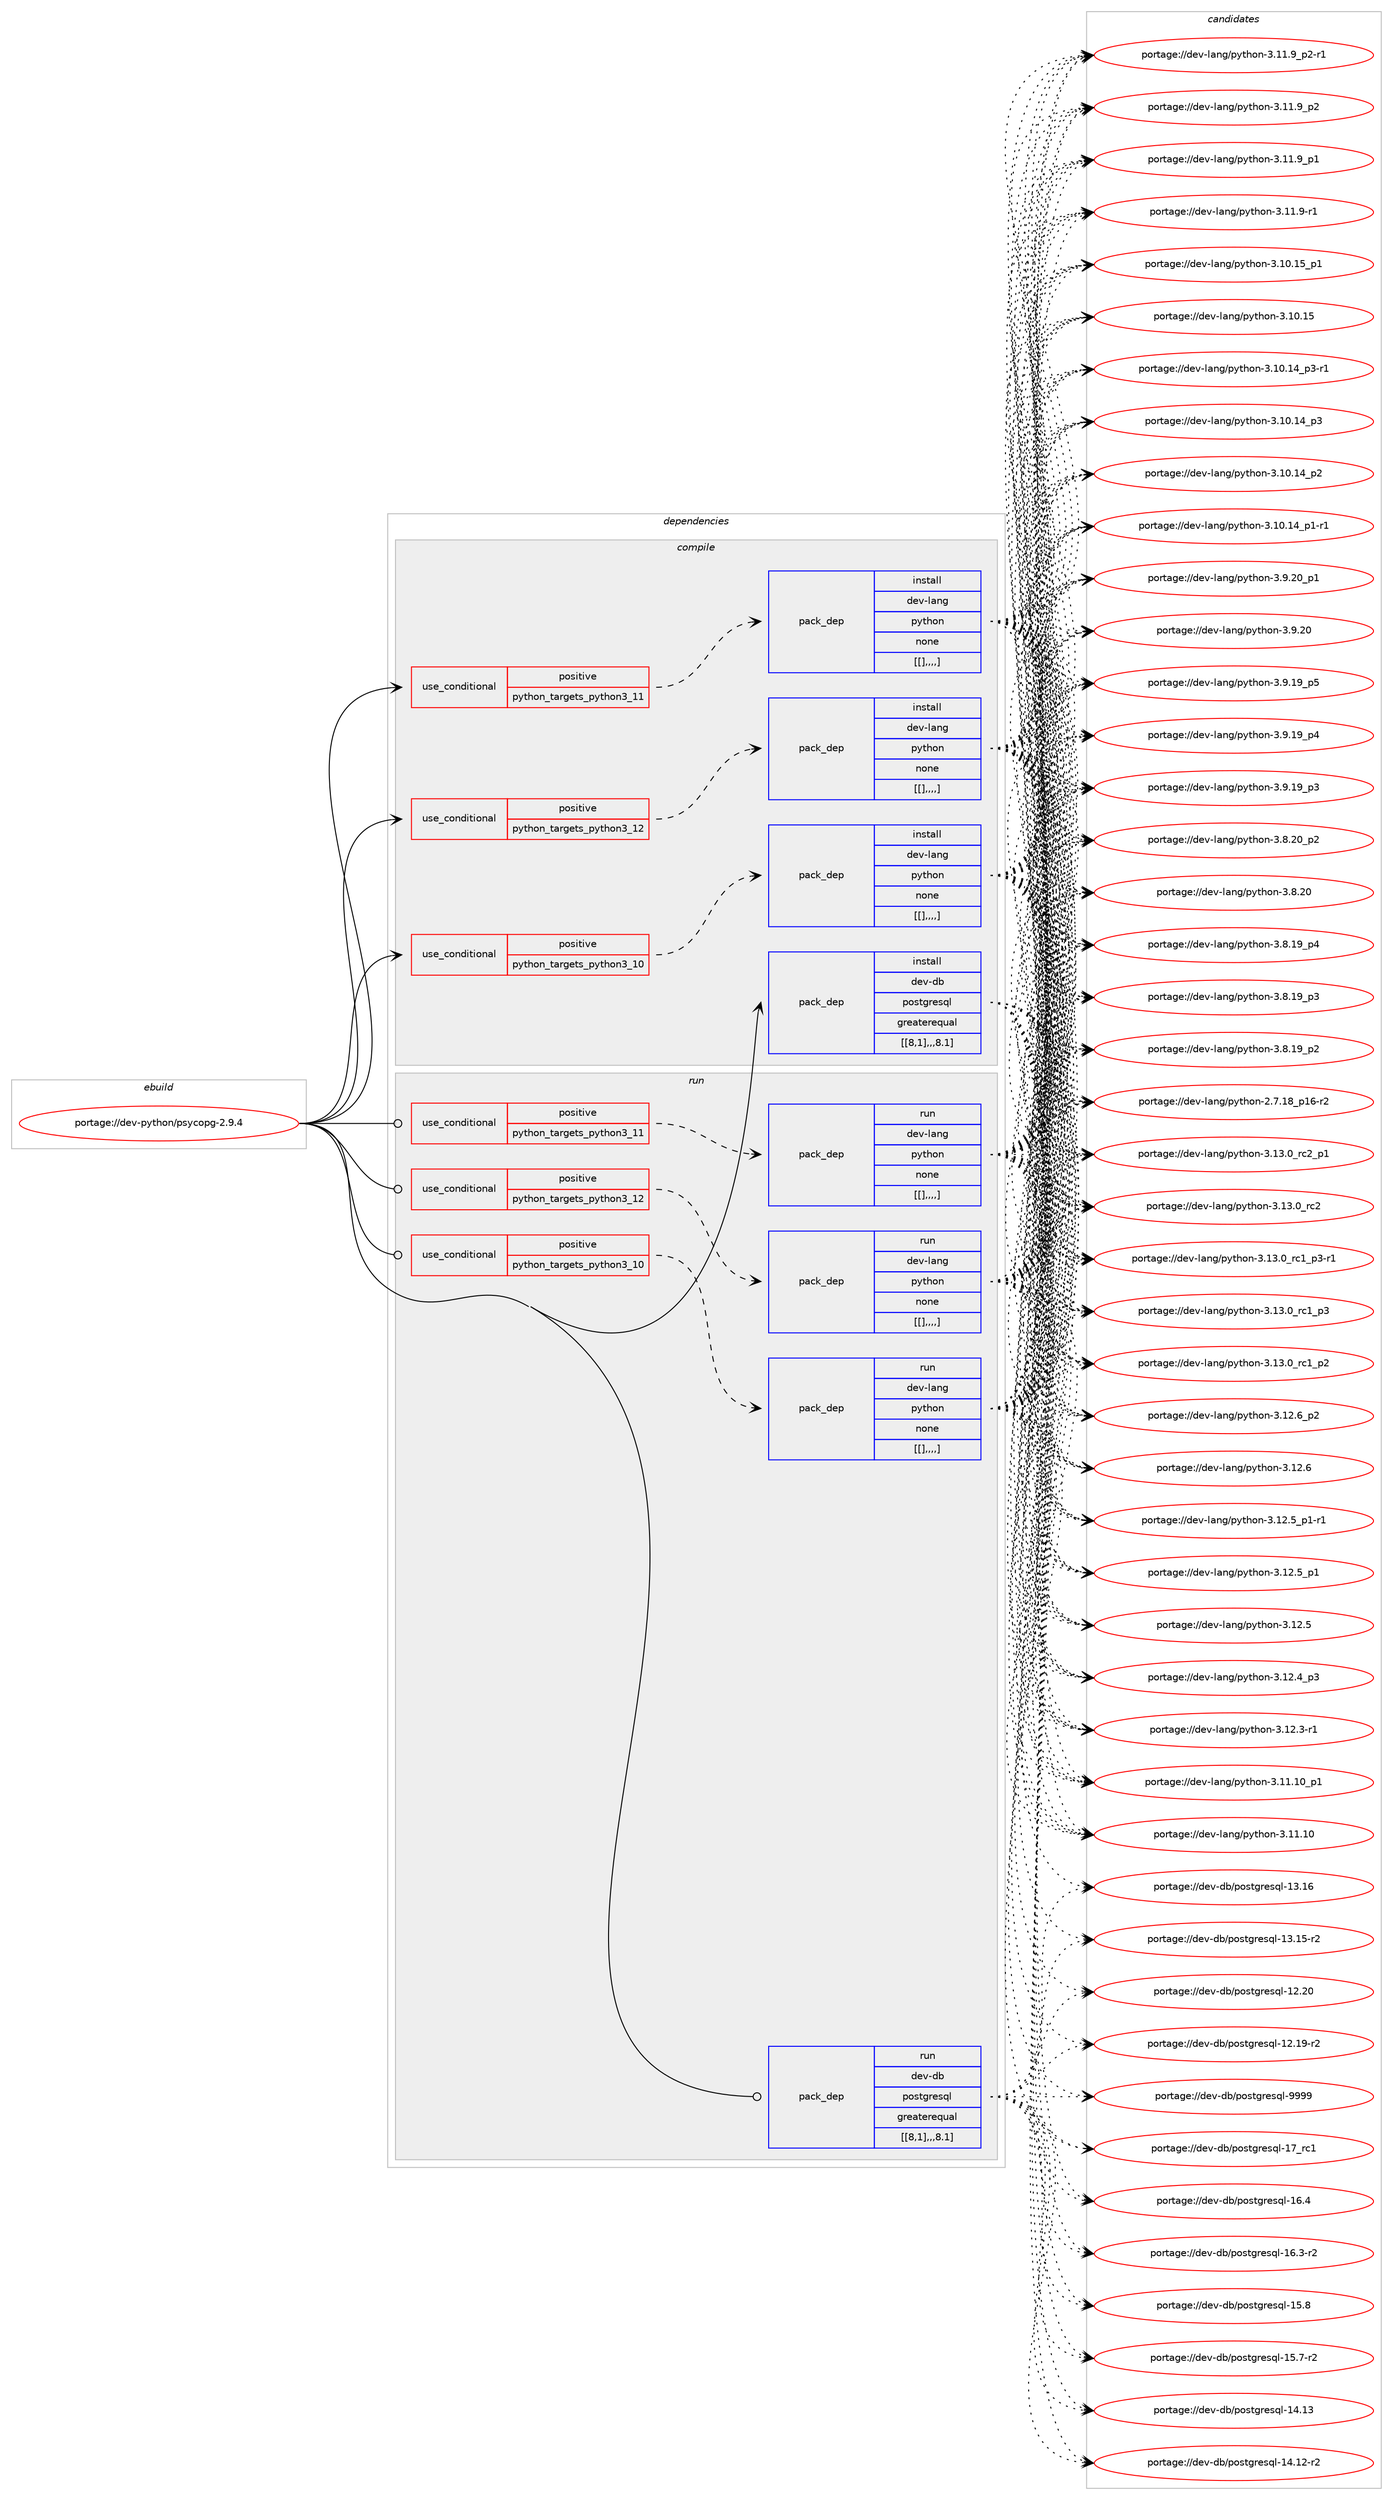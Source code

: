 digraph prolog {

# *************
# Graph options
# *************

newrank=true;
concentrate=true;
compound=true;
graph [rankdir=LR,fontname=Helvetica,fontsize=10,ranksep=1.5];#, ranksep=2.5, nodesep=0.2];
edge  [arrowhead=vee];
node  [fontname=Helvetica,fontsize=10];

# **********
# The ebuild
# **********

subgraph cluster_leftcol {
color=gray;
label=<<i>ebuild</i>>;
id [label="portage://dev-python/psycopg-2.9.4", color=red, width=4, href="../dev-python/psycopg-2.9.4.svg"];
}

# ****************
# The dependencies
# ****************

subgraph cluster_midcol {
color=gray;
label=<<i>dependencies</i>>;
subgraph cluster_compile {
fillcolor="#eeeeee";
style=filled;
label=<<i>compile</i>>;
subgraph cond37813 {
dependency157783 [label=<<TABLE BORDER="0" CELLBORDER="1" CELLSPACING="0" CELLPADDING="4"><TR><TD ROWSPAN="3" CELLPADDING="10">use_conditional</TD></TR><TR><TD>positive</TD></TR><TR><TD>python_targets_python3_10</TD></TR></TABLE>>, shape=none, color=red];
subgraph pack118753 {
dependency157784 [label=<<TABLE BORDER="0" CELLBORDER="1" CELLSPACING="0" CELLPADDING="4" WIDTH="220"><TR><TD ROWSPAN="6" CELLPADDING="30">pack_dep</TD></TR><TR><TD WIDTH="110">install</TD></TR><TR><TD>dev-lang</TD></TR><TR><TD>python</TD></TR><TR><TD>none</TD></TR><TR><TD>[[],,,,]</TD></TR></TABLE>>, shape=none, color=blue];
}
dependency157783:e -> dependency157784:w [weight=20,style="dashed",arrowhead="vee"];
}
id:e -> dependency157783:w [weight=20,style="solid",arrowhead="vee"];
subgraph cond37814 {
dependency157785 [label=<<TABLE BORDER="0" CELLBORDER="1" CELLSPACING="0" CELLPADDING="4"><TR><TD ROWSPAN="3" CELLPADDING="10">use_conditional</TD></TR><TR><TD>positive</TD></TR><TR><TD>python_targets_python3_11</TD></TR></TABLE>>, shape=none, color=red];
subgraph pack118754 {
dependency157786 [label=<<TABLE BORDER="0" CELLBORDER="1" CELLSPACING="0" CELLPADDING="4" WIDTH="220"><TR><TD ROWSPAN="6" CELLPADDING="30">pack_dep</TD></TR><TR><TD WIDTH="110">install</TD></TR><TR><TD>dev-lang</TD></TR><TR><TD>python</TD></TR><TR><TD>none</TD></TR><TR><TD>[[],,,,]</TD></TR></TABLE>>, shape=none, color=blue];
}
dependency157785:e -> dependency157786:w [weight=20,style="dashed",arrowhead="vee"];
}
id:e -> dependency157785:w [weight=20,style="solid",arrowhead="vee"];
subgraph cond37815 {
dependency157787 [label=<<TABLE BORDER="0" CELLBORDER="1" CELLSPACING="0" CELLPADDING="4"><TR><TD ROWSPAN="3" CELLPADDING="10">use_conditional</TD></TR><TR><TD>positive</TD></TR><TR><TD>python_targets_python3_12</TD></TR></TABLE>>, shape=none, color=red];
subgraph pack118755 {
dependency157788 [label=<<TABLE BORDER="0" CELLBORDER="1" CELLSPACING="0" CELLPADDING="4" WIDTH="220"><TR><TD ROWSPAN="6" CELLPADDING="30">pack_dep</TD></TR><TR><TD WIDTH="110">install</TD></TR><TR><TD>dev-lang</TD></TR><TR><TD>python</TD></TR><TR><TD>none</TD></TR><TR><TD>[[],,,,]</TD></TR></TABLE>>, shape=none, color=blue];
}
dependency157787:e -> dependency157788:w [weight=20,style="dashed",arrowhead="vee"];
}
id:e -> dependency157787:w [weight=20,style="solid",arrowhead="vee"];
subgraph pack118756 {
dependency157789 [label=<<TABLE BORDER="0" CELLBORDER="1" CELLSPACING="0" CELLPADDING="4" WIDTH="220"><TR><TD ROWSPAN="6" CELLPADDING="30">pack_dep</TD></TR><TR><TD WIDTH="110">install</TD></TR><TR><TD>dev-db</TD></TR><TR><TD>postgresql</TD></TR><TR><TD>greaterequal</TD></TR><TR><TD>[[8,1],,,8.1]</TD></TR></TABLE>>, shape=none, color=blue];
}
id:e -> dependency157789:w [weight=20,style="solid",arrowhead="vee"];
}
subgraph cluster_compileandrun {
fillcolor="#eeeeee";
style=filled;
label=<<i>compile and run</i>>;
}
subgraph cluster_run {
fillcolor="#eeeeee";
style=filled;
label=<<i>run</i>>;
subgraph cond37816 {
dependency157790 [label=<<TABLE BORDER="0" CELLBORDER="1" CELLSPACING="0" CELLPADDING="4"><TR><TD ROWSPAN="3" CELLPADDING="10">use_conditional</TD></TR><TR><TD>positive</TD></TR><TR><TD>python_targets_python3_10</TD></TR></TABLE>>, shape=none, color=red];
subgraph pack118757 {
dependency157791 [label=<<TABLE BORDER="0" CELLBORDER="1" CELLSPACING="0" CELLPADDING="4" WIDTH="220"><TR><TD ROWSPAN="6" CELLPADDING="30">pack_dep</TD></TR><TR><TD WIDTH="110">run</TD></TR><TR><TD>dev-lang</TD></TR><TR><TD>python</TD></TR><TR><TD>none</TD></TR><TR><TD>[[],,,,]</TD></TR></TABLE>>, shape=none, color=blue];
}
dependency157790:e -> dependency157791:w [weight=20,style="dashed",arrowhead="vee"];
}
id:e -> dependency157790:w [weight=20,style="solid",arrowhead="odot"];
subgraph cond37817 {
dependency157792 [label=<<TABLE BORDER="0" CELLBORDER="1" CELLSPACING="0" CELLPADDING="4"><TR><TD ROWSPAN="3" CELLPADDING="10">use_conditional</TD></TR><TR><TD>positive</TD></TR><TR><TD>python_targets_python3_11</TD></TR></TABLE>>, shape=none, color=red];
subgraph pack118758 {
dependency157793 [label=<<TABLE BORDER="0" CELLBORDER="1" CELLSPACING="0" CELLPADDING="4" WIDTH="220"><TR><TD ROWSPAN="6" CELLPADDING="30">pack_dep</TD></TR><TR><TD WIDTH="110">run</TD></TR><TR><TD>dev-lang</TD></TR><TR><TD>python</TD></TR><TR><TD>none</TD></TR><TR><TD>[[],,,,]</TD></TR></TABLE>>, shape=none, color=blue];
}
dependency157792:e -> dependency157793:w [weight=20,style="dashed",arrowhead="vee"];
}
id:e -> dependency157792:w [weight=20,style="solid",arrowhead="odot"];
subgraph cond37818 {
dependency157794 [label=<<TABLE BORDER="0" CELLBORDER="1" CELLSPACING="0" CELLPADDING="4"><TR><TD ROWSPAN="3" CELLPADDING="10">use_conditional</TD></TR><TR><TD>positive</TD></TR><TR><TD>python_targets_python3_12</TD></TR></TABLE>>, shape=none, color=red];
subgraph pack118759 {
dependency157795 [label=<<TABLE BORDER="0" CELLBORDER="1" CELLSPACING="0" CELLPADDING="4" WIDTH="220"><TR><TD ROWSPAN="6" CELLPADDING="30">pack_dep</TD></TR><TR><TD WIDTH="110">run</TD></TR><TR><TD>dev-lang</TD></TR><TR><TD>python</TD></TR><TR><TD>none</TD></TR><TR><TD>[[],,,,]</TD></TR></TABLE>>, shape=none, color=blue];
}
dependency157794:e -> dependency157795:w [weight=20,style="dashed",arrowhead="vee"];
}
id:e -> dependency157794:w [weight=20,style="solid",arrowhead="odot"];
subgraph pack118760 {
dependency157796 [label=<<TABLE BORDER="0" CELLBORDER="1" CELLSPACING="0" CELLPADDING="4" WIDTH="220"><TR><TD ROWSPAN="6" CELLPADDING="30">pack_dep</TD></TR><TR><TD WIDTH="110">run</TD></TR><TR><TD>dev-db</TD></TR><TR><TD>postgresql</TD></TR><TR><TD>greaterequal</TD></TR><TR><TD>[[8,1],,,8.1]</TD></TR></TABLE>>, shape=none, color=blue];
}
id:e -> dependency157796:w [weight=20,style="solid",arrowhead="odot"];
}
}

# **************
# The candidates
# **************

subgraph cluster_choices {
rank=same;
color=gray;
label=<<i>candidates</i>>;

subgraph choice118753 {
color=black;
nodesep=1;
choice100101118451089711010347112121116104111110455146495146489511499509511249 [label="portage://dev-lang/python-3.13.0_rc2_p1", color=red, width=4,href="../dev-lang/python-3.13.0_rc2_p1.svg"];
choice10010111845108971101034711212111610411111045514649514648951149950 [label="portage://dev-lang/python-3.13.0_rc2", color=red, width=4,href="../dev-lang/python-3.13.0_rc2.svg"];
choice1001011184510897110103471121211161041111104551464951464895114994995112514511449 [label="portage://dev-lang/python-3.13.0_rc1_p3-r1", color=red, width=4,href="../dev-lang/python-3.13.0_rc1_p3-r1.svg"];
choice100101118451089711010347112121116104111110455146495146489511499499511251 [label="portage://dev-lang/python-3.13.0_rc1_p3", color=red, width=4,href="../dev-lang/python-3.13.0_rc1_p3.svg"];
choice100101118451089711010347112121116104111110455146495146489511499499511250 [label="portage://dev-lang/python-3.13.0_rc1_p2", color=red, width=4,href="../dev-lang/python-3.13.0_rc1_p2.svg"];
choice100101118451089711010347112121116104111110455146495046549511250 [label="portage://dev-lang/python-3.12.6_p2", color=red, width=4,href="../dev-lang/python-3.12.6_p2.svg"];
choice10010111845108971101034711212111610411111045514649504654 [label="portage://dev-lang/python-3.12.6", color=red, width=4,href="../dev-lang/python-3.12.6.svg"];
choice1001011184510897110103471121211161041111104551464950465395112494511449 [label="portage://dev-lang/python-3.12.5_p1-r1", color=red, width=4,href="../dev-lang/python-3.12.5_p1-r1.svg"];
choice100101118451089711010347112121116104111110455146495046539511249 [label="portage://dev-lang/python-3.12.5_p1", color=red, width=4,href="../dev-lang/python-3.12.5_p1.svg"];
choice10010111845108971101034711212111610411111045514649504653 [label="portage://dev-lang/python-3.12.5", color=red, width=4,href="../dev-lang/python-3.12.5.svg"];
choice100101118451089711010347112121116104111110455146495046529511251 [label="portage://dev-lang/python-3.12.4_p3", color=red, width=4,href="../dev-lang/python-3.12.4_p3.svg"];
choice100101118451089711010347112121116104111110455146495046514511449 [label="portage://dev-lang/python-3.12.3-r1", color=red, width=4,href="../dev-lang/python-3.12.3-r1.svg"];
choice10010111845108971101034711212111610411111045514649494649489511249 [label="portage://dev-lang/python-3.11.10_p1", color=red, width=4,href="../dev-lang/python-3.11.10_p1.svg"];
choice1001011184510897110103471121211161041111104551464949464948 [label="portage://dev-lang/python-3.11.10", color=red, width=4,href="../dev-lang/python-3.11.10.svg"];
choice1001011184510897110103471121211161041111104551464949465795112504511449 [label="portage://dev-lang/python-3.11.9_p2-r1", color=red, width=4,href="../dev-lang/python-3.11.9_p2-r1.svg"];
choice100101118451089711010347112121116104111110455146494946579511250 [label="portage://dev-lang/python-3.11.9_p2", color=red, width=4,href="../dev-lang/python-3.11.9_p2.svg"];
choice100101118451089711010347112121116104111110455146494946579511249 [label="portage://dev-lang/python-3.11.9_p1", color=red, width=4,href="../dev-lang/python-3.11.9_p1.svg"];
choice100101118451089711010347112121116104111110455146494946574511449 [label="portage://dev-lang/python-3.11.9-r1", color=red, width=4,href="../dev-lang/python-3.11.9-r1.svg"];
choice10010111845108971101034711212111610411111045514649484649539511249 [label="portage://dev-lang/python-3.10.15_p1", color=red, width=4,href="../dev-lang/python-3.10.15_p1.svg"];
choice1001011184510897110103471121211161041111104551464948464953 [label="portage://dev-lang/python-3.10.15", color=red, width=4,href="../dev-lang/python-3.10.15.svg"];
choice100101118451089711010347112121116104111110455146494846495295112514511449 [label="portage://dev-lang/python-3.10.14_p3-r1", color=red, width=4,href="../dev-lang/python-3.10.14_p3-r1.svg"];
choice10010111845108971101034711212111610411111045514649484649529511251 [label="portage://dev-lang/python-3.10.14_p3", color=red, width=4,href="../dev-lang/python-3.10.14_p3.svg"];
choice10010111845108971101034711212111610411111045514649484649529511250 [label="portage://dev-lang/python-3.10.14_p2", color=red, width=4,href="../dev-lang/python-3.10.14_p2.svg"];
choice100101118451089711010347112121116104111110455146494846495295112494511449 [label="portage://dev-lang/python-3.10.14_p1-r1", color=red, width=4,href="../dev-lang/python-3.10.14_p1-r1.svg"];
choice100101118451089711010347112121116104111110455146574650489511249 [label="portage://dev-lang/python-3.9.20_p1", color=red, width=4,href="../dev-lang/python-3.9.20_p1.svg"];
choice10010111845108971101034711212111610411111045514657465048 [label="portage://dev-lang/python-3.9.20", color=red, width=4,href="../dev-lang/python-3.9.20.svg"];
choice100101118451089711010347112121116104111110455146574649579511253 [label="portage://dev-lang/python-3.9.19_p5", color=red, width=4,href="../dev-lang/python-3.9.19_p5.svg"];
choice100101118451089711010347112121116104111110455146574649579511252 [label="portage://dev-lang/python-3.9.19_p4", color=red, width=4,href="../dev-lang/python-3.9.19_p4.svg"];
choice100101118451089711010347112121116104111110455146574649579511251 [label="portage://dev-lang/python-3.9.19_p3", color=red, width=4,href="../dev-lang/python-3.9.19_p3.svg"];
choice100101118451089711010347112121116104111110455146564650489511250 [label="portage://dev-lang/python-3.8.20_p2", color=red, width=4,href="../dev-lang/python-3.8.20_p2.svg"];
choice10010111845108971101034711212111610411111045514656465048 [label="portage://dev-lang/python-3.8.20", color=red, width=4,href="../dev-lang/python-3.8.20.svg"];
choice100101118451089711010347112121116104111110455146564649579511252 [label="portage://dev-lang/python-3.8.19_p4", color=red, width=4,href="../dev-lang/python-3.8.19_p4.svg"];
choice100101118451089711010347112121116104111110455146564649579511251 [label="portage://dev-lang/python-3.8.19_p3", color=red, width=4,href="../dev-lang/python-3.8.19_p3.svg"];
choice100101118451089711010347112121116104111110455146564649579511250 [label="portage://dev-lang/python-3.8.19_p2", color=red, width=4,href="../dev-lang/python-3.8.19_p2.svg"];
choice100101118451089711010347112121116104111110455046554649569511249544511450 [label="portage://dev-lang/python-2.7.18_p16-r2", color=red, width=4,href="../dev-lang/python-2.7.18_p16-r2.svg"];
dependency157784:e -> choice100101118451089711010347112121116104111110455146495146489511499509511249:w [style=dotted,weight="100"];
dependency157784:e -> choice10010111845108971101034711212111610411111045514649514648951149950:w [style=dotted,weight="100"];
dependency157784:e -> choice1001011184510897110103471121211161041111104551464951464895114994995112514511449:w [style=dotted,weight="100"];
dependency157784:e -> choice100101118451089711010347112121116104111110455146495146489511499499511251:w [style=dotted,weight="100"];
dependency157784:e -> choice100101118451089711010347112121116104111110455146495146489511499499511250:w [style=dotted,weight="100"];
dependency157784:e -> choice100101118451089711010347112121116104111110455146495046549511250:w [style=dotted,weight="100"];
dependency157784:e -> choice10010111845108971101034711212111610411111045514649504654:w [style=dotted,weight="100"];
dependency157784:e -> choice1001011184510897110103471121211161041111104551464950465395112494511449:w [style=dotted,weight="100"];
dependency157784:e -> choice100101118451089711010347112121116104111110455146495046539511249:w [style=dotted,weight="100"];
dependency157784:e -> choice10010111845108971101034711212111610411111045514649504653:w [style=dotted,weight="100"];
dependency157784:e -> choice100101118451089711010347112121116104111110455146495046529511251:w [style=dotted,weight="100"];
dependency157784:e -> choice100101118451089711010347112121116104111110455146495046514511449:w [style=dotted,weight="100"];
dependency157784:e -> choice10010111845108971101034711212111610411111045514649494649489511249:w [style=dotted,weight="100"];
dependency157784:e -> choice1001011184510897110103471121211161041111104551464949464948:w [style=dotted,weight="100"];
dependency157784:e -> choice1001011184510897110103471121211161041111104551464949465795112504511449:w [style=dotted,weight="100"];
dependency157784:e -> choice100101118451089711010347112121116104111110455146494946579511250:w [style=dotted,weight="100"];
dependency157784:e -> choice100101118451089711010347112121116104111110455146494946579511249:w [style=dotted,weight="100"];
dependency157784:e -> choice100101118451089711010347112121116104111110455146494946574511449:w [style=dotted,weight="100"];
dependency157784:e -> choice10010111845108971101034711212111610411111045514649484649539511249:w [style=dotted,weight="100"];
dependency157784:e -> choice1001011184510897110103471121211161041111104551464948464953:w [style=dotted,weight="100"];
dependency157784:e -> choice100101118451089711010347112121116104111110455146494846495295112514511449:w [style=dotted,weight="100"];
dependency157784:e -> choice10010111845108971101034711212111610411111045514649484649529511251:w [style=dotted,weight="100"];
dependency157784:e -> choice10010111845108971101034711212111610411111045514649484649529511250:w [style=dotted,weight="100"];
dependency157784:e -> choice100101118451089711010347112121116104111110455146494846495295112494511449:w [style=dotted,weight="100"];
dependency157784:e -> choice100101118451089711010347112121116104111110455146574650489511249:w [style=dotted,weight="100"];
dependency157784:e -> choice10010111845108971101034711212111610411111045514657465048:w [style=dotted,weight="100"];
dependency157784:e -> choice100101118451089711010347112121116104111110455146574649579511253:w [style=dotted,weight="100"];
dependency157784:e -> choice100101118451089711010347112121116104111110455146574649579511252:w [style=dotted,weight="100"];
dependency157784:e -> choice100101118451089711010347112121116104111110455146574649579511251:w [style=dotted,weight="100"];
dependency157784:e -> choice100101118451089711010347112121116104111110455146564650489511250:w [style=dotted,weight="100"];
dependency157784:e -> choice10010111845108971101034711212111610411111045514656465048:w [style=dotted,weight="100"];
dependency157784:e -> choice100101118451089711010347112121116104111110455146564649579511252:w [style=dotted,weight="100"];
dependency157784:e -> choice100101118451089711010347112121116104111110455146564649579511251:w [style=dotted,weight="100"];
dependency157784:e -> choice100101118451089711010347112121116104111110455146564649579511250:w [style=dotted,weight="100"];
dependency157784:e -> choice100101118451089711010347112121116104111110455046554649569511249544511450:w [style=dotted,weight="100"];
}
subgraph choice118754 {
color=black;
nodesep=1;
choice100101118451089711010347112121116104111110455146495146489511499509511249 [label="portage://dev-lang/python-3.13.0_rc2_p1", color=red, width=4,href="../dev-lang/python-3.13.0_rc2_p1.svg"];
choice10010111845108971101034711212111610411111045514649514648951149950 [label="portage://dev-lang/python-3.13.0_rc2", color=red, width=4,href="../dev-lang/python-3.13.0_rc2.svg"];
choice1001011184510897110103471121211161041111104551464951464895114994995112514511449 [label="portage://dev-lang/python-3.13.0_rc1_p3-r1", color=red, width=4,href="../dev-lang/python-3.13.0_rc1_p3-r1.svg"];
choice100101118451089711010347112121116104111110455146495146489511499499511251 [label="portage://dev-lang/python-3.13.0_rc1_p3", color=red, width=4,href="../dev-lang/python-3.13.0_rc1_p3.svg"];
choice100101118451089711010347112121116104111110455146495146489511499499511250 [label="portage://dev-lang/python-3.13.0_rc1_p2", color=red, width=4,href="../dev-lang/python-3.13.0_rc1_p2.svg"];
choice100101118451089711010347112121116104111110455146495046549511250 [label="portage://dev-lang/python-3.12.6_p2", color=red, width=4,href="../dev-lang/python-3.12.6_p2.svg"];
choice10010111845108971101034711212111610411111045514649504654 [label="portage://dev-lang/python-3.12.6", color=red, width=4,href="../dev-lang/python-3.12.6.svg"];
choice1001011184510897110103471121211161041111104551464950465395112494511449 [label="portage://dev-lang/python-3.12.5_p1-r1", color=red, width=4,href="../dev-lang/python-3.12.5_p1-r1.svg"];
choice100101118451089711010347112121116104111110455146495046539511249 [label="portage://dev-lang/python-3.12.5_p1", color=red, width=4,href="../dev-lang/python-3.12.5_p1.svg"];
choice10010111845108971101034711212111610411111045514649504653 [label="portage://dev-lang/python-3.12.5", color=red, width=4,href="../dev-lang/python-3.12.5.svg"];
choice100101118451089711010347112121116104111110455146495046529511251 [label="portage://dev-lang/python-3.12.4_p3", color=red, width=4,href="../dev-lang/python-3.12.4_p3.svg"];
choice100101118451089711010347112121116104111110455146495046514511449 [label="portage://dev-lang/python-3.12.3-r1", color=red, width=4,href="../dev-lang/python-3.12.3-r1.svg"];
choice10010111845108971101034711212111610411111045514649494649489511249 [label="portage://dev-lang/python-3.11.10_p1", color=red, width=4,href="../dev-lang/python-3.11.10_p1.svg"];
choice1001011184510897110103471121211161041111104551464949464948 [label="portage://dev-lang/python-3.11.10", color=red, width=4,href="../dev-lang/python-3.11.10.svg"];
choice1001011184510897110103471121211161041111104551464949465795112504511449 [label="portage://dev-lang/python-3.11.9_p2-r1", color=red, width=4,href="../dev-lang/python-3.11.9_p2-r1.svg"];
choice100101118451089711010347112121116104111110455146494946579511250 [label="portage://dev-lang/python-3.11.9_p2", color=red, width=4,href="../dev-lang/python-3.11.9_p2.svg"];
choice100101118451089711010347112121116104111110455146494946579511249 [label="portage://dev-lang/python-3.11.9_p1", color=red, width=4,href="../dev-lang/python-3.11.9_p1.svg"];
choice100101118451089711010347112121116104111110455146494946574511449 [label="portage://dev-lang/python-3.11.9-r1", color=red, width=4,href="../dev-lang/python-3.11.9-r1.svg"];
choice10010111845108971101034711212111610411111045514649484649539511249 [label="portage://dev-lang/python-3.10.15_p1", color=red, width=4,href="../dev-lang/python-3.10.15_p1.svg"];
choice1001011184510897110103471121211161041111104551464948464953 [label="portage://dev-lang/python-3.10.15", color=red, width=4,href="../dev-lang/python-3.10.15.svg"];
choice100101118451089711010347112121116104111110455146494846495295112514511449 [label="portage://dev-lang/python-3.10.14_p3-r1", color=red, width=4,href="../dev-lang/python-3.10.14_p3-r1.svg"];
choice10010111845108971101034711212111610411111045514649484649529511251 [label="portage://dev-lang/python-3.10.14_p3", color=red, width=4,href="../dev-lang/python-3.10.14_p3.svg"];
choice10010111845108971101034711212111610411111045514649484649529511250 [label="portage://dev-lang/python-3.10.14_p2", color=red, width=4,href="../dev-lang/python-3.10.14_p2.svg"];
choice100101118451089711010347112121116104111110455146494846495295112494511449 [label="portage://dev-lang/python-3.10.14_p1-r1", color=red, width=4,href="../dev-lang/python-3.10.14_p1-r1.svg"];
choice100101118451089711010347112121116104111110455146574650489511249 [label="portage://dev-lang/python-3.9.20_p1", color=red, width=4,href="../dev-lang/python-3.9.20_p1.svg"];
choice10010111845108971101034711212111610411111045514657465048 [label="portage://dev-lang/python-3.9.20", color=red, width=4,href="../dev-lang/python-3.9.20.svg"];
choice100101118451089711010347112121116104111110455146574649579511253 [label="portage://dev-lang/python-3.9.19_p5", color=red, width=4,href="../dev-lang/python-3.9.19_p5.svg"];
choice100101118451089711010347112121116104111110455146574649579511252 [label="portage://dev-lang/python-3.9.19_p4", color=red, width=4,href="../dev-lang/python-3.9.19_p4.svg"];
choice100101118451089711010347112121116104111110455146574649579511251 [label="portage://dev-lang/python-3.9.19_p3", color=red, width=4,href="../dev-lang/python-3.9.19_p3.svg"];
choice100101118451089711010347112121116104111110455146564650489511250 [label="portage://dev-lang/python-3.8.20_p2", color=red, width=4,href="../dev-lang/python-3.8.20_p2.svg"];
choice10010111845108971101034711212111610411111045514656465048 [label="portage://dev-lang/python-3.8.20", color=red, width=4,href="../dev-lang/python-3.8.20.svg"];
choice100101118451089711010347112121116104111110455146564649579511252 [label="portage://dev-lang/python-3.8.19_p4", color=red, width=4,href="../dev-lang/python-3.8.19_p4.svg"];
choice100101118451089711010347112121116104111110455146564649579511251 [label="portage://dev-lang/python-3.8.19_p3", color=red, width=4,href="../dev-lang/python-3.8.19_p3.svg"];
choice100101118451089711010347112121116104111110455146564649579511250 [label="portage://dev-lang/python-3.8.19_p2", color=red, width=4,href="../dev-lang/python-3.8.19_p2.svg"];
choice100101118451089711010347112121116104111110455046554649569511249544511450 [label="portage://dev-lang/python-2.7.18_p16-r2", color=red, width=4,href="../dev-lang/python-2.7.18_p16-r2.svg"];
dependency157786:e -> choice100101118451089711010347112121116104111110455146495146489511499509511249:w [style=dotted,weight="100"];
dependency157786:e -> choice10010111845108971101034711212111610411111045514649514648951149950:w [style=dotted,weight="100"];
dependency157786:e -> choice1001011184510897110103471121211161041111104551464951464895114994995112514511449:w [style=dotted,weight="100"];
dependency157786:e -> choice100101118451089711010347112121116104111110455146495146489511499499511251:w [style=dotted,weight="100"];
dependency157786:e -> choice100101118451089711010347112121116104111110455146495146489511499499511250:w [style=dotted,weight="100"];
dependency157786:e -> choice100101118451089711010347112121116104111110455146495046549511250:w [style=dotted,weight="100"];
dependency157786:e -> choice10010111845108971101034711212111610411111045514649504654:w [style=dotted,weight="100"];
dependency157786:e -> choice1001011184510897110103471121211161041111104551464950465395112494511449:w [style=dotted,weight="100"];
dependency157786:e -> choice100101118451089711010347112121116104111110455146495046539511249:w [style=dotted,weight="100"];
dependency157786:e -> choice10010111845108971101034711212111610411111045514649504653:w [style=dotted,weight="100"];
dependency157786:e -> choice100101118451089711010347112121116104111110455146495046529511251:w [style=dotted,weight="100"];
dependency157786:e -> choice100101118451089711010347112121116104111110455146495046514511449:w [style=dotted,weight="100"];
dependency157786:e -> choice10010111845108971101034711212111610411111045514649494649489511249:w [style=dotted,weight="100"];
dependency157786:e -> choice1001011184510897110103471121211161041111104551464949464948:w [style=dotted,weight="100"];
dependency157786:e -> choice1001011184510897110103471121211161041111104551464949465795112504511449:w [style=dotted,weight="100"];
dependency157786:e -> choice100101118451089711010347112121116104111110455146494946579511250:w [style=dotted,weight="100"];
dependency157786:e -> choice100101118451089711010347112121116104111110455146494946579511249:w [style=dotted,weight="100"];
dependency157786:e -> choice100101118451089711010347112121116104111110455146494946574511449:w [style=dotted,weight="100"];
dependency157786:e -> choice10010111845108971101034711212111610411111045514649484649539511249:w [style=dotted,weight="100"];
dependency157786:e -> choice1001011184510897110103471121211161041111104551464948464953:w [style=dotted,weight="100"];
dependency157786:e -> choice100101118451089711010347112121116104111110455146494846495295112514511449:w [style=dotted,weight="100"];
dependency157786:e -> choice10010111845108971101034711212111610411111045514649484649529511251:w [style=dotted,weight="100"];
dependency157786:e -> choice10010111845108971101034711212111610411111045514649484649529511250:w [style=dotted,weight="100"];
dependency157786:e -> choice100101118451089711010347112121116104111110455146494846495295112494511449:w [style=dotted,weight="100"];
dependency157786:e -> choice100101118451089711010347112121116104111110455146574650489511249:w [style=dotted,weight="100"];
dependency157786:e -> choice10010111845108971101034711212111610411111045514657465048:w [style=dotted,weight="100"];
dependency157786:e -> choice100101118451089711010347112121116104111110455146574649579511253:w [style=dotted,weight="100"];
dependency157786:e -> choice100101118451089711010347112121116104111110455146574649579511252:w [style=dotted,weight="100"];
dependency157786:e -> choice100101118451089711010347112121116104111110455146574649579511251:w [style=dotted,weight="100"];
dependency157786:e -> choice100101118451089711010347112121116104111110455146564650489511250:w [style=dotted,weight="100"];
dependency157786:e -> choice10010111845108971101034711212111610411111045514656465048:w [style=dotted,weight="100"];
dependency157786:e -> choice100101118451089711010347112121116104111110455146564649579511252:w [style=dotted,weight="100"];
dependency157786:e -> choice100101118451089711010347112121116104111110455146564649579511251:w [style=dotted,weight="100"];
dependency157786:e -> choice100101118451089711010347112121116104111110455146564649579511250:w [style=dotted,weight="100"];
dependency157786:e -> choice100101118451089711010347112121116104111110455046554649569511249544511450:w [style=dotted,weight="100"];
}
subgraph choice118755 {
color=black;
nodesep=1;
choice100101118451089711010347112121116104111110455146495146489511499509511249 [label="portage://dev-lang/python-3.13.0_rc2_p1", color=red, width=4,href="../dev-lang/python-3.13.0_rc2_p1.svg"];
choice10010111845108971101034711212111610411111045514649514648951149950 [label="portage://dev-lang/python-3.13.0_rc2", color=red, width=4,href="../dev-lang/python-3.13.0_rc2.svg"];
choice1001011184510897110103471121211161041111104551464951464895114994995112514511449 [label="portage://dev-lang/python-3.13.0_rc1_p3-r1", color=red, width=4,href="../dev-lang/python-3.13.0_rc1_p3-r1.svg"];
choice100101118451089711010347112121116104111110455146495146489511499499511251 [label="portage://dev-lang/python-3.13.0_rc1_p3", color=red, width=4,href="../dev-lang/python-3.13.0_rc1_p3.svg"];
choice100101118451089711010347112121116104111110455146495146489511499499511250 [label="portage://dev-lang/python-3.13.0_rc1_p2", color=red, width=4,href="../dev-lang/python-3.13.0_rc1_p2.svg"];
choice100101118451089711010347112121116104111110455146495046549511250 [label="portage://dev-lang/python-3.12.6_p2", color=red, width=4,href="../dev-lang/python-3.12.6_p2.svg"];
choice10010111845108971101034711212111610411111045514649504654 [label="portage://dev-lang/python-3.12.6", color=red, width=4,href="../dev-lang/python-3.12.6.svg"];
choice1001011184510897110103471121211161041111104551464950465395112494511449 [label="portage://dev-lang/python-3.12.5_p1-r1", color=red, width=4,href="../dev-lang/python-3.12.5_p1-r1.svg"];
choice100101118451089711010347112121116104111110455146495046539511249 [label="portage://dev-lang/python-3.12.5_p1", color=red, width=4,href="../dev-lang/python-3.12.5_p1.svg"];
choice10010111845108971101034711212111610411111045514649504653 [label="portage://dev-lang/python-3.12.5", color=red, width=4,href="../dev-lang/python-3.12.5.svg"];
choice100101118451089711010347112121116104111110455146495046529511251 [label="portage://dev-lang/python-3.12.4_p3", color=red, width=4,href="../dev-lang/python-3.12.4_p3.svg"];
choice100101118451089711010347112121116104111110455146495046514511449 [label="portage://dev-lang/python-3.12.3-r1", color=red, width=4,href="../dev-lang/python-3.12.3-r1.svg"];
choice10010111845108971101034711212111610411111045514649494649489511249 [label="portage://dev-lang/python-3.11.10_p1", color=red, width=4,href="../dev-lang/python-3.11.10_p1.svg"];
choice1001011184510897110103471121211161041111104551464949464948 [label="portage://dev-lang/python-3.11.10", color=red, width=4,href="../dev-lang/python-3.11.10.svg"];
choice1001011184510897110103471121211161041111104551464949465795112504511449 [label="portage://dev-lang/python-3.11.9_p2-r1", color=red, width=4,href="../dev-lang/python-3.11.9_p2-r1.svg"];
choice100101118451089711010347112121116104111110455146494946579511250 [label="portage://dev-lang/python-3.11.9_p2", color=red, width=4,href="../dev-lang/python-3.11.9_p2.svg"];
choice100101118451089711010347112121116104111110455146494946579511249 [label="portage://dev-lang/python-3.11.9_p1", color=red, width=4,href="../dev-lang/python-3.11.9_p1.svg"];
choice100101118451089711010347112121116104111110455146494946574511449 [label="portage://dev-lang/python-3.11.9-r1", color=red, width=4,href="../dev-lang/python-3.11.9-r1.svg"];
choice10010111845108971101034711212111610411111045514649484649539511249 [label="portage://dev-lang/python-3.10.15_p1", color=red, width=4,href="../dev-lang/python-3.10.15_p1.svg"];
choice1001011184510897110103471121211161041111104551464948464953 [label="portage://dev-lang/python-3.10.15", color=red, width=4,href="../dev-lang/python-3.10.15.svg"];
choice100101118451089711010347112121116104111110455146494846495295112514511449 [label="portage://dev-lang/python-3.10.14_p3-r1", color=red, width=4,href="../dev-lang/python-3.10.14_p3-r1.svg"];
choice10010111845108971101034711212111610411111045514649484649529511251 [label="portage://dev-lang/python-3.10.14_p3", color=red, width=4,href="../dev-lang/python-3.10.14_p3.svg"];
choice10010111845108971101034711212111610411111045514649484649529511250 [label="portage://dev-lang/python-3.10.14_p2", color=red, width=4,href="../dev-lang/python-3.10.14_p2.svg"];
choice100101118451089711010347112121116104111110455146494846495295112494511449 [label="portage://dev-lang/python-3.10.14_p1-r1", color=red, width=4,href="../dev-lang/python-3.10.14_p1-r1.svg"];
choice100101118451089711010347112121116104111110455146574650489511249 [label="portage://dev-lang/python-3.9.20_p1", color=red, width=4,href="../dev-lang/python-3.9.20_p1.svg"];
choice10010111845108971101034711212111610411111045514657465048 [label="portage://dev-lang/python-3.9.20", color=red, width=4,href="../dev-lang/python-3.9.20.svg"];
choice100101118451089711010347112121116104111110455146574649579511253 [label="portage://dev-lang/python-3.9.19_p5", color=red, width=4,href="../dev-lang/python-3.9.19_p5.svg"];
choice100101118451089711010347112121116104111110455146574649579511252 [label="portage://dev-lang/python-3.9.19_p4", color=red, width=4,href="../dev-lang/python-3.9.19_p4.svg"];
choice100101118451089711010347112121116104111110455146574649579511251 [label="portage://dev-lang/python-3.9.19_p3", color=red, width=4,href="../dev-lang/python-3.9.19_p3.svg"];
choice100101118451089711010347112121116104111110455146564650489511250 [label="portage://dev-lang/python-3.8.20_p2", color=red, width=4,href="../dev-lang/python-3.8.20_p2.svg"];
choice10010111845108971101034711212111610411111045514656465048 [label="portage://dev-lang/python-3.8.20", color=red, width=4,href="../dev-lang/python-3.8.20.svg"];
choice100101118451089711010347112121116104111110455146564649579511252 [label="portage://dev-lang/python-3.8.19_p4", color=red, width=4,href="../dev-lang/python-3.8.19_p4.svg"];
choice100101118451089711010347112121116104111110455146564649579511251 [label="portage://dev-lang/python-3.8.19_p3", color=red, width=4,href="../dev-lang/python-3.8.19_p3.svg"];
choice100101118451089711010347112121116104111110455146564649579511250 [label="portage://dev-lang/python-3.8.19_p2", color=red, width=4,href="../dev-lang/python-3.8.19_p2.svg"];
choice100101118451089711010347112121116104111110455046554649569511249544511450 [label="portage://dev-lang/python-2.7.18_p16-r2", color=red, width=4,href="../dev-lang/python-2.7.18_p16-r2.svg"];
dependency157788:e -> choice100101118451089711010347112121116104111110455146495146489511499509511249:w [style=dotted,weight="100"];
dependency157788:e -> choice10010111845108971101034711212111610411111045514649514648951149950:w [style=dotted,weight="100"];
dependency157788:e -> choice1001011184510897110103471121211161041111104551464951464895114994995112514511449:w [style=dotted,weight="100"];
dependency157788:e -> choice100101118451089711010347112121116104111110455146495146489511499499511251:w [style=dotted,weight="100"];
dependency157788:e -> choice100101118451089711010347112121116104111110455146495146489511499499511250:w [style=dotted,weight="100"];
dependency157788:e -> choice100101118451089711010347112121116104111110455146495046549511250:w [style=dotted,weight="100"];
dependency157788:e -> choice10010111845108971101034711212111610411111045514649504654:w [style=dotted,weight="100"];
dependency157788:e -> choice1001011184510897110103471121211161041111104551464950465395112494511449:w [style=dotted,weight="100"];
dependency157788:e -> choice100101118451089711010347112121116104111110455146495046539511249:w [style=dotted,weight="100"];
dependency157788:e -> choice10010111845108971101034711212111610411111045514649504653:w [style=dotted,weight="100"];
dependency157788:e -> choice100101118451089711010347112121116104111110455146495046529511251:w [style=dotted,weight="100"];
dependency157788:e -> choice100101118451089711010347112121116104111110455146495046514511449:w [style=dotted,weight="100"];
dependency157788:e -> choice10010111845108971101034711212111610411111045514649494649489511249:w [style=dotted,weight="100"];
dependency157788:e -> choice1001011184510897110103471121211161041111104551464949464948:w [style=dotted,weight="100"];
dependency157788:e -> choice1001011184510897110103471121211161041111104551464949465795112504511449:w [style=dotted,weight="100"];
dependency157788:e -> choice100101118451089711010347112121116104111110455146494946579511250:w [style=dotted,weight="100"];
dependency157788:e -> choice100101118451089711010347112121116104111110455146494946579511249:w [style=dotted,weight="100"];
dependency157788:e -> choice100101118451089711010347112121116104111110455146494946574511449:w [style=dotted,weight="100"];
dependency157788:e -> choice10010111845108971101034711212111610411111045514649484649539511249:w [style=dotted,weight="100"];
dependency157788:e -> choice1001011184510897110103471121211161041111104551464948464953:w [style=dotted,weight="100"];
dependency157788:e -> choice100101118451089711010347112121116104111110455146494846495295112514511449:w [style=dotted,weight="100"];
dependency157788:e -> choice10010111845108971101034711212111610411111045514649484649529511251:w [style=dotted,weight="100"];
dependency157788:e -> choice10010111845108971101034711212111610411111045514649484649529511250:w [style=dotted,weight="100"];
dependency157788:e -> choice100101118451089711010347112121116104111110455146494846495295112494511449:w [style=dotted,weight="100"];
dependency157788:e -> choice100101118451089711010347112121116104111110455146574650489511249:w [style=dotted,weight="100"];
dependency157788:e -> choice10010111845108971101034711212111610411111045514657465048:w [style=dotted,weight="100"];
dependency157788:e -> choice100101118451089711010347112121116104111110455146574649579511253:w [style=dotted,weight="100"];
dependency157788:e -> choice100101118451089711010347112121116104111110455146574649579511252:w [style=dotted,weight="100"];
dependency157788:e -> choice100101118451089711010347112121116104111110455146574649579511251:w [style=dotted,weight="100"];
dependency157788:e -> choice100101118451089711010347112121116104111110455146564650489511250:w [style=dotted,weight="100"];
dependency157788:e -> choice10010111845108971101034711212111610411111045514656465048:w [style=dotted,weight="100"];
dependency157788:e -> choice100101118451089711010347112121116104111110455146564649579511252:w [style=dotted,weight="100"];
dependency157788:e -> choice100101118451089711010347112121116104111110455146564649579511251:w [style=dotted,weight="100"];
dependency157788:e -> choice100101118451089711010347112121116104111110455146564649579511250:w [style=dotted,weight="100"];
dependency157788:e -> choice100101118451089711010347112121116104111110455046554649569511249544511450:w [style=dotted,weight="100"];
}
subgraph choice118756 {
color=black;
nodesep=1;
choice1001011184510098471121111151161031141011151131084557575757 [label="portage://dev-db/postgresql-9999", color=red, width=4,href="../dev-db/postgresql-9999.svg"];
choice100101118451009847112111115116103114101115113108454955951149949 [label="portage://dev-db/postgresql-17_rc1", color=red, width=4,href="../dev-db/postgresql-17_rc1.svg"];
choice1001011184510098471121111151161031141011151131084549544652 [label="portage://dev-db/postgresql-16.4", color=red, width=4,href="../dev-db/postgresql-16.4.svg"];
choice10010111845100984711211111511610311410111511310845495446514511450 [label="portage://dev-db/postgresql-16.3-r2", color=red, width=4,href="../dev-db/postgresql-16.3-r2.svg"];
choice1001011184510098471121111151161031141011151131084549534656 [label="portage://dev-db/postgresql-15.8", color=red, width=4,href="../dev-db/postgresql-15.8.svg"];
choice10010111845100984711211111511610311410111511310845495346554511450 [label="portage://dev-db/postgresql-15.7-r2", color=red, width=4,href="../dev-db/postgresql-15.7-r2.svg"];
choice100101118451009847112111115116103114101115113108454952464951 [label="portage://dev-db/postgresql-14.13", color=red, width=4,href="../dev-db/postgresql-14.13.svg"];
choice1001011184510098471121111151161031141011151131084549524649504511450 [label="portage://dev-db/postgresql-14.12-r2", color=red, width=4,href="../dev-db/postgresql-14.12-r2.svg"];
choice100101118451009847112111115116103114101115113108454951464954 [label="portage://dev-db/postgresql-13.16", color=red, width=4,href="../dev-db/postgresql-13.16.svg"];
choice1001011184510098471121111151161031141011151131084549514649534511450 [label="portage://dev-db/postgresql-13.15-r2", color=red, width=4,href="../dev-db/postgresql-13.15-r2.svg"];
choice100101118451009847112111115116103114101115113108454950465048 [label="portage://dev-db/postgresql-12.20", color=red, width=4,href="../dev-db/postgresql-12.20.svg"];
choice1001011184510098471121111151161031141011151131084549504649574511450 [label="portage://dev-db/postgresql-12.19-r2", color=red, width=4,href="../dev-db/postgresql-12.19-r2.svg"];
dependency157789:e -> choice1001011184510098471121111151161031141011151131084557575757:w [style=dotted,weight="100"];
dependency157789:e -> choice100101118451009847112111115116103114101115113108454955951149949:w [style=dotted,weight="100"];
dependency157789:e -> choice1001011184510098471121111151161031141011151131084549544652:w [style=dotted,weight="100"];
dependency157789:e -> choice10010111845100984711211111511610311410111511310845495446514511450:w [style=dotted,weight="100"];
dependency157789:e -> choice1001011184510098471121111151161031141011151131084549534656:w [style=dotted,weight="100"];
dependency157789:e -> choice10010111845100984711211111511610311410111511310845495346554511450:w [style=dotted,weight="100"];
dependency157789:e -> choice100101118451009847112111115116103114101115113108454952464951:w [style=dotted,weight="100"];
dependency157789:e -> choice1001011184510098471121111151161031141011151131084549524649504511450:w [style=dotted,weight="100"];
dependency157789:e -> choice100101118451009847112111115116103114101115113108454951464954:w [style=dotted,weight="100"];
dependency157789:e -> choice1001011184510098471121111151161031141011151131084549514649534511450:w [style=dotted,weight="100"];
dependency157789:e -> choice100101118451009847112111115116103114101115113108454950465048:w [style=dotted,weight="100"];
dependency157789:e -> choice1001011184510098471121111151161031141011151131084549504649574511450:w [style=dotted,weight="100"];
}
subgraph choice118757 {
color=black;
nodesep=1;
choice100101118451089711010347112121116104111110455146495146489511499509511249 [label="portage://dev-lang/python-3.13.0_rc2_p1", color=red, width=4,href="../dev-lang/python-3.13.0_rc2_p1.svg"];
choice10010111845108971101034711212111610411111045514649514648951149950 [label="portage://dev-lang/python-3.13.0_rc2", color=red, width=4,href="../dev-lang/python-3.13.0_rc2.svg"];
choice1001011184510897110103471121211161041111104551464951464895114994995112514511449 [label="portage://dev-lang/python-3.13.0_rc1_p3-r1", color=red, width=4,href="../dev-lang/python-3.13.0_rc1_p3-r1.svg"];
choice100101118451089711010347112121116104111110455146495146489511499499511251 [label="portage://dev-lang/python-3.13.0_rc1_p3", color=red, width=4,href="../dev-lang/python-3.13.0_rc1_p3.svg"];
choice100101118451089711010347112121116104111110455146495146489511499499511250 [label="portage://dev-lang/python-3.13.0_rc1_p2", color=red, width=4,href="../dev-lang/python-3.13.0_rc1_p2.svg"];
choice100101118451089711010347112121116104111110455146495046549511250 [label="portage://dev-lang/python-3.12.6_p2", color=red, width=4,href="../dev-lang/python-3.12.6_p2.svg"];
choice10010111845108971101034711212111610411111045514649504654 [label="portage://dev-lang/python-3.12.6", color=red, width=4,href="../dev-lang/python-3.12.6.svg"];
choice1001011184510897110103471121211161041111104551464950465395112494511449 [label="portage://dev-lang/python-3.12.5_p1-r1", color=red, width=4,href="../dev-lang/python-3.12.5_p1-r1.svg"];
choice100101118451089711010347112121116104111110455146495046539511249 [label="portage://dev-lang/python-3.12.5_p1", color=red, width=4,href="../dev-lang/python-3.12.5_p1.svg"];
choice10010111845108971101034711212111610411111045514649504653 [label="portage://dev-lang/python-3.12.5", color=red, width=4,href="../dev-lang/python-3.12.5.svg"];
choice100101118451089711010347112121116104111110455146495046529511251 [label="portage://dev-lang/python-3.12.4_p3", color=red, width=4,href="../dev-lang/python-3.12.4_p3.svg"];
choice100101118451089711010347112121116104111110455146495046514511449 [label="portage://dev-lang/python-3.12.3-r1", color=red, width=4,href="../dev-lang/python-3.12.3-r1.svg"];
choice10010111845108971101034711212111610411111045514649494649489511249 [label="portage://dev-lang/python-3.11.10_p1", color=red, width=4,href="../dev-lang/python-3.11.10_p1.svg"];
choice1001011184510897110103471121211161041111104551464949464948 [label="portage://dev-lang/python-3.11.10", color=red, width=4,href="../dev-lang/python-3.11.10.svg"];
choice1001011184510897110103471121211161041111104551464949465795112504511449 [label="portage://dev-lang/python-3.11.9_p2-r1", color=red, width=4,href="../dev-lang/python-3.11.9_p2-r1.svg"];
choice100101118451089711010347112121116104111110455146494946579511250 [label="portage://dev-lang/python-3.11.9_p2", color=red, width=4,href="../dev-lang/python-3.11.9_p2.svg"];
choice100101118451089711010347112121116104111110455146494946579511249 [label="portage://dev-lang/python-3.11.9_p1", color=red, width=4,href="../dev-lang/python-3.11.9_p1.svg"];
choice100101118451089711010347112121116104111110455146494946574511449 [label="portage://dev-lang/python-3.11.9-r1", color=red, width=4,href="../dev-lang/python-3.11.9-r1.svg"];
choice10010111845108971101034711212111610411111045514649484649539511249 [label="portage://dev-lang/python-3.10.15_p1", color=red, width=4,href="../dev-lang/python-3.10.15_p1.svg"];
choice1001011184510897110103471121211161041111104551464948464953 [label="portage://dev-lang/python-3.10.15", color=red, width=4,href="../dev-lang/python-3.10.15.svg"];
choice100101118451089711010347112121116104111110455146494846495295112514511449 [label="portage://dev-lang/python-3.10.14_p3-r1", color=red, width=4,href="../dev-lang/python-3.10.14_p3-r1.svg"];
choice10010111845108971101034711212111610411111045514649484649529511251 [label="portage://dev-lang/python-3.10.14_p3", color=red, width=4,href="../dev-lang/python-3.10.14_p3.svg"];
choice10010111845108971101034711212111610411111045514649484649529511250 [label="portage://dev-lang/python-3.10.14_p2", color=red, width=4,href="../dev-lang/python-3.10.14_p2.svg"];
choice100101118451089711010347112121116104111110455146494846495295112494511449 [label="portage://dev-lang/python-3.10.14_p1-r1", color=red, width=4,href="../dev-lang/python-3.10.14_p1-r1.svg"];
choice100101118451089711010347112121116104111110455146574650489511249 [label="portage://dev-lang/python-3.9.20_p1", color=red, width=4,href="../dev-lang/python-3.9.20_p1.svg"];
choice10010111845108971101034711212111610411111045514657465048 [label="portage://dev-lang/python-3.9.20", color=red, width=4,href="../dev-lang/python-3.9.20.svg"];
choice100101118451089711010347112121116104111110455146574649579511253 [label="portage://dev-lang/python-3.9.19_p5", color=red, width=4,href="../dev-lang/python-3.9.19_p5.svg"];
choice100101118451089711010347112121116104111110455146574649579511252 [label="portage://dev-lang/python-3.9.19_p4", color=red, width=4,href="../dev-lang/python-3.9.19_p4.svg"];
choice100101118451089711010347112121116104111110455146574649579511251 [label="portage://dev-lang/python-3.9.19_p3", color=red, width=4,href="../dev-lang/python-3.9.19_p3.svg"];
choice100101118451089711010347112121116104111110455146564650489511250 [label="portage://dev-lang/python-3.8.20_p2", color=red, width=4,href="../dev-lang/python-3.8.20_p2.svg"];
choice10010111845108971101034711212111610411111045514656465048 [label="portage://dev-lang/python-3.8.20", color=red, width=4,href="../dev-lang/python-3.8.20.svg"];
choice100101118451089711010347112121116104111110455146564649579511252 [label="portage://dev-lang/python-3.8.19_p4", color=red, width=4,href="../dev-lang/python-3.8.19_p4.svg"];
choice100101118451089711010347112121116104111110455146564649579511251 [label="portage://dev-lang/python-3.8.19_p3", color=red, width=4,href="../dev-lang/python-3.8.19_p3.svg"];
choice100101118451089711010347112121116104111110455146564649579511250 [label="portage://dev-lang/python-3.8.19_p2", color=red, width=4,href="../dev-lang/python-3.8.19_p2.svg"];
choice100101118451089711010347112121116104111110455046554649569511249544511450 [label="portage://dev-lang/python-2.7.18_p16-r2", color=red, width=4,href="../dev-lang/python-2.7.18_p16-r2.svg"];
dependency157791:e -> choice100101118451089711010347112121116104111110455146495146489511499509511249:w [style=dotted,weight="100"];
dependency157791:e -> choice10010111845108971101034711212111610411111045514649514648951149950:w [style=dotted,weight="100"];
dependency157791:e -> choice1001011184510897110103471121211161041111104551464951464895114994995112514511449:w [style=dotted,weight="100"];
dependency157791:e -> choice100101118451089711010347112121116104111110455146495146489511499499511251:w [style=dotted,weight="100"];
dependency157791:e -> choice100101118451089711010347112121116104111110455146495146489511499499511250:w [style=dotted,weight="100"];
dependency157791:e -> choice100101118451089711010347112121116104111110455146495046549511250:w [style=dotted,weight="100"];
dependency157791:e -> choice10010111845108971101034711212111610411111045514649504654:w [style=dotted,weight="100"];
dependency157791:e -> choice1001011184510897110103471121211161041111104551464950465395112494511449:w [style=dotted,weight="100"];
dependency157791:e -> choice100101118451089711010347112121116104111110455146495046539511249:w [style=dotted,weight="100"];
dependency157791:e -> choice10010111845108971101034711212111610411111045514649504653:w [style=dotted,weight="100"];
dependency157791:e -> choice100101118451089711010347112121116104111110455146495046529511251:w [style=dotted,weight="100"];
dependency157791:e -> choice100101118451089711010347112121116104111110455146495046514511449:w [style=dotted,weight="100"];
dependency157791:e -> choice10010111845108971101034711212111610411111045514649494649489511249:w [style=dotted,weight="100"];
dependency157791:e -> choice1001011184510897110103471121211161041111104551464949464948:w [style=dotted,weight="100"];
dependency157791:e -> choice1001011184510897110103471121211161041111104551464949465795112504511449:w [style=dotted,weight="100"];
dependency157791:e -> choice100101118451089711010347112121116104111110455146494946579511250:w [style=dotted,weight="100"];
dependency157791:e -> choice100101118451089711010347112121116104111110455146494946579511249:w [style=dotted,weight="100"];
dependency157791:e -> choice100101118451089711010347112121116104111110455146494946574511449:w [style=dotted,weight="100"];
dependency157791:e -> choice10010111845108971101034711212111610411111045514649484649539511249:w [style=dotted,weight="100"];
dependency157791:e -> choice1001011184510897110103471121211161041111104551464948464953:w [style=dotted,weight="100"];
dependency157791:e -> choice100101118451089711010347112121116104111110455146494846495295112514511449:w [style=dotted,weight="100"];
dependency157791:e -> choice10010111845108971101034711212111610411111045514649484649529511251:w [style=dotted,weight="100"];
dependency157791:e -> choice10010111845108971101034711212111610411111045514649484649529511250:w [style=dotted,weight="100"];
dependency157791:e -> choice100101118451089711010347112121116104111110455146494846495295112494511449:w [style=dotted,weight="100"];
dependency157791:e -> choice100101118451089711010347112121116104111110455146574650489511249:w [style=dotted,weight="100"];
dependency157791:e -> choice10010111845108971101034711212111610411111045514657465048:w [style=dotted,weight="100"];
dependency157791:e -> choice100101118451089711010347112121116104111110455146574649579511253:w [style=dotted,weight="100"];
dependency157791:e -> choice100101118451089711010347112121116104111110455146574649579511252:w [style=dotted,weight="100"];
dependency157791:e -> choice100101118451089711010347112121116104111110455146574649579511251:w [style=dotted,weight="100"];
dependency157791:e -> choice100101118451089711010347112121116104111110455146564650489511250:w [style=dotted,weight="100"];
dependency157791:e -> choice10010111845108971101034711212111610411111045514656465048:w [style=dotted,weight="100"];
dependency157791:e -> choice100101118451089711010347112121116104111110455146564649579511252:w [style=dotted,weight="100"];
dependency157791:e -> choice100101118451089711010347112121116104111110455146564649579511251:w [style=dotted,weight="100"];
dependency157791:e -> choice100101118451089711010347112121116104111110455146564649579511250:w [style=dotted,weight="100"];
dependency157791:e -> choice100101118451089711010347112121116104111110455046554649569511249544511450:w [style=dotted,weight="100"];
}
subgraph choice118758 {
color=black;
nodesep=1;
choice100101118451089711010347112121116104111110455146495146489511499509511249 [label="portage://dev-lang/python-3.13.0_rc2_p1", color=red, width=4,href="../dev-lang/python-3.13.0_rc2_p1.svg"];
choice10010111845108971101034711212111610411111045514649514648951149950 [label="portage://dev-lang/python-3.13.0_rc2", color=red, width=4,href="../dev-lang/python-3.13.0_rc2.svg"];
choice1001011184510897110103471121211161041111104551464951464895114994995112514511449 [label="portage://dev-lang/python-3.13.0_rc1_p3-r1", color=red, width=4,href="../dev-lang/python-3.13.0_rc1_p3-r1.svg"];
choice100101118451089711010347112121116104111110455146495146489511499499511251 [label="portage://dev-lang/python-3.13.0_rc1_p3", color=red, width=4,href="../dev-lang/python-3.13.0_rc1_p3.svg"];
choice100101118451089711010347112121116104111110455146495146489511499499511250 [label="portage://dev-lang/python-3.13.0_rc1_p2", color=red, width=4,href="../dev-lang/python-3.13.0_rc1_p2.svg"];
choice100101118451089711010347112121116104111110455146495046549511250 [label="portage://dev-lang/python-3.12.6_p2", color=red, width=4,href="../dev-lang/python-3.12.6_p2.svg"];
choice10010111845108971101034711212111610411111045514649504654 [label="portage://dev-lang/python-3.12.6", color=red, width=4,href="../dev-lang/python-3.12.6.svg"];
choice1001011184510897110103471121211161041111104551464950465395112494511449 [label="portage://dev-lang/python-3.12.5_p1-r1", color=red, width=4,href="../dev-lang/python-3.12.5_p1-r1.svg"];
choice100101118451089711010347112121116104111110455146495046539511249 [label="portage://dev-lang/python-3.12.5_p1", color=red, width=4,href="../dev-lang/python-3.12.5_p1.svg"];
choice10010111845108971101034711212111610411111045514649504653 [label="portage://dev-lang/python-3.12.5", color=red, width=4,href="../dev-lang/python-3.12.5.svg"];
choice100101118451089711010347112121116104111110455146495046529511251 [label="portage://dev-lang/python-3.12.4_p3", color=red, width=4,href="../dev-lang/python-3.12.4_p3.svg"];
choice100101118451089711010347112121116104111110455146495046514511449 [label="portage://dev-lang/python-3.12.3-r1", color=red, width=4,href="../dev-lang/python-3.12.3-r1.svg"];
choice10010111845108971101034711212111610411111045514649494649489511249 [label="portage://dev-lang/python-3.11.10_p1", color=red, width=4,href="../dev-lang/python-3.11.10_p1.svg"];
choice1001011184510897110103471121211161041111104551464949464948 [label="portage://dev-lang/python-3.11.10", color=red, width=4,href="../dev-lang/python-3.11.10.svg"];
choice1001011184510897110103471121211161041111104551464949465795112504511449 [label="portage://dev-lang/python-3.11.9_p2-r1", color=red, width=4,href="../dev-lang/python-3.11.9_p2-r1.svg"];
choice100101118451089711010347112121116104111110455146494946579511250 [label="portage://dev-lang/python-3.11.9_p2", color=red, width=4,href="../dev-lang/python-3.11.9_p2.svg"];
choice100101118451089711010347112121116104111110455146494946579511249 [label="portage://dev-lang/python-3.11.9_p1", color=red, width=4,href="../dev-lang/python-3.11.9_p1.svg"];
choice100101118451089711010347112121116104111110455146494946574511449 [label="portage://dev-lang/python-3.11.9-r1", color=red, width=4,href="../dev-lang/python-3.11.9-r1.svg"];
choice10010111845108971101034711212111610411111045514649484649539511249 [label="portage://dev-lang/python-3.10.15_p1", color=red, width=4,href="../dev-lang/python-3.10.15_p1.svg"];
choice1001011184510897110103471121211161041111104551464948464953 [label="portage://dev-lang/python-3.10.15", color=red, width=4,href="../dev-lang/python-3.10.15.svg"];
choice100101118451089711010347112121116104111110455146494846495295112514511449 [label="portage://dev-lang/python-3.10.14_p3-r1", color=red, width=4,href="../dev-lang/python-3.10.14_p3-r1.svg"];
choice10010111845108971101034711212111610411111045514649484649529511251 [label="portage://dev-lang/python-3.10.14_p3", color=red, width=4,href="../dev-lang/python-3.10.14_p3.svg"];
choice10010111845108971101034711212111610411111045514649484649529511250 [label="portage://dev-lang/python-3.10.14_p2", color=red, width=4,href="../dev-lang/python-3.10.14_p2.svg"];
choice100101118451089711010347112121116104111110455146494846495295112494511449 [label="portage://dev-lang/python-3.10.14_p1-r1", color=red, width=4,href="../dev-lang/python-3.10.14_p1-r1.svg"];
choice100101118451089711010347112121116104111110455146574650489511249 [label="portage://dev-lang/python-3.9.20_p1", color=red, width=4,href="../dev-lang/python-3.9.20_p1.svg"];
choice10010111845108971101034711212111610411111045514657465048 [label="portage://dev-lang/python-3.9.20", color=red, width=4,href="../dev-lang/python-3.9.20.svg"];
choice100101118451089711010347112121116104111110455146574649579511253 [label="portage://dev-lang/python-3.9.19_p5", color=red, width=4,href="../dev-lang/python-3.9.19_p5.svg"];
choice100101118451089711010347112121116104111110455146574649579511252 [label="portage://dev-lang/python-3.9.19_p4", color=red, width=4,href="../dev-lang/python-3.9.19_p4.svg"];
choice100101118451089711010347112121116104111110455146574649579511251 [label="portage://dev-lang/python-3.9.19_p3", color=red, width=4,href="../dev-lang/python-3.9.19_p3.svg"];
choice100101118451089711010347112121116104111110455146564650489511250 [label="portage://dev-lang/python-3.8.20_p2", color=red, width=4,href="../dev-lang/python-3.8.20_p2.svg"];
choice10010111845108971101034711212111610411111045514656465048 [label="portage://dev-lang/python-3.8.20", color=red, width=4,href="../dev-lang/python-3.8.20.svg"];
choice100101118451089711010347112121116104111110455146564649579511252 [label="portage://dev-lang/python-3.8.19_p4", color=red, width=4,href="../dev-lang/python-3.8.19_p4.svg"];
choice100101118451089711010347112121116104111110455146564649579511251 [label="portage://dev-lang/python-3.8.19_p3", color=red, width=4,href="../dev-lang/python-3.8.19_p3.svg"];
choice100101118451089711010347112121116104111110455146564649579511250 [label="portage://dev-lang/python-3.8.19_p2", color=red, width=4,href="../dev-lang/python-3.8.19_p2.svg"];
choice100101118451089711010347112121116104111110455046554649569511249544511450 [label="portage://dev-lang/python-2.7.18_p16-r2", color=red, width=4,href="../dev-lang/python-2.7.18_p16-r2.svg"];
dependency157793:e -> choice100101118451089711010347112121116104111110455146495146489511499509511249:w [style=dotted,weight="100"];
dependency157793:e -> choice10010111845108971101034711212111610411111045514649514648951149950:w [style=dotted,weight="100"];
dependency157793:e -> choice1001011184510897110103471121211161041111104551464951464895114994995112514511449:w [style=dotted,weight="100"];
dependency157793:e -> choice100101118451089711010347112121116104111110455146495146489511499499511251:w [style=dotted,weight="100"];
dependency157793:e -> choice100101118451089711010347112121116104111110455146495146489511499499511250:w [style=dotted,weight="100"];
dependency157793:e -> choice100101118451089711010347112121116104111110455146495046549511250:w [style=dotted,weight="100"];
dependency157793:e -> choice10010111845108971101034711212111610411111045514649504654:w [style=dotted,weight="100"];
dependency157793:e -> choice1001011184510897110103471121211161041111104551464950465395112494511449:w [style=dotted,weight="100"];
dependency157793:e -> choice100101118451089711010347112121116104111110455146495046539511249:w [style=dotted,weight="100"];
dependency157793:e -> choice10010111845108971101034711212111610411111045514649504653:w [style=dotted,weight="100"];
dependency157793:e -> choice100101118451089711010347112121116104111110455146495046529511251:w [style=dotted,weight="100"];
dependency157793:e -> choice100101118451089711010347112121116104111110455146495046514511449:w [style=dotted,weight="100"];
dependency157793:e -> choice10010111845108971101034711212111610411111045514649494649489511249:w [style=dotted,weight="100"];
dependency157793:e -> choice1001011184510897110103471121211161041111104551464949464948:w [style=dotted,weight="100"];
dependency157793:e -> choice1001011184510897110103471121211161041111104551464949465795112504511449:w [style=dotted,weight="100"];
dependency157793:e -> choice100101118451089711010347112121116104111110455146494946579511250:w [style=dotted,weight="100"];
dependency157793:e -> choice100101118451089711010347112121116104111110455146494946579511249:w [style=dotted,weight="100"];
dependency157793:e -> choice100101118451089711010347112121116104111110455146494946574511449:w [style=dotted,weight="100"];
dependency157793:e -> choice10010111845108971101034711212111610411111045514649484649539511249:w [style=dotted,weight="100"];
dependency157793:e -> choice1001011184510897110103471121211161041111104551464948464953:w [style=dotted,weight="100"];
dependency157793:e -> choice100101118451089711010347112121116104111110455146494846495295112514511449:w [style=dotted,weight="100"];
dependency157793:e -> choice10010111845108971101034711212111610411111045514649484649529511251:w [style=dotted,weight="100"];
dependency157793:e -> choice10010111845108971101034711212111610411111045514649484649529511250:w [style=dotted,weight="100"];
dependency157793:e -> choice100101118451089711010347112121116104111110455146494846495295112494511449:w [style=dotted,weight="100"];
dependency157793:e -> choice100101118451089711010347112121116104111110455146574650489511249:w [style=dotted,weight="100"];
dependency157793:e -> choice10010111845108971101034711212111610411111045514657465048:w [style=dotted,weight="100"];
dependency157793:e -> choice100101118451089711010347112121116104111110455146574649579511253:w [style=dotted,weight="100"];
dependency157793:e -> choice100101118451089711010347112121116104111110455146574649579511252:w [style=dotted,weight="100"];
dependency157793:e -> choice100101118451089711010347112121116104111110455146574649579511251:w [style=dotted,weight="100"];
dependency157793:e -> choice100101118451089711010347112121116104111110455146564650489511250:w [style=dotted,weight="100"];
dependency157793:e -> choice10010111845108971101034711212111610411111045514656465048:w [style=dotted,weight="100"];
dependency157793:e -> choice100101118451089711010347112121116104111110455146564649579511252:w [style=dotted,weight="100"];
dependency157793:e -> choice100101118451089711010347112121116104111110455146564649579511251:w [style=dotted,weight="100"];
dependency157793:e -> choice100101118451089711010347112121116104111110455146564649579511250:w [style=dotted,weight="100"];
dependency157793:e -> choice100101118451089711010347112121116104111110455046554649569511249544511450:w [style=dotted,weight="100"];
}
subgraph choice118759 {
color=black;
nodesep=1;
choice100101118451089711010347112121116104111110455146495146489511499509511249 [label="portage://dev-lang/python-3.13.0_rc2_p1", color=red, width=4,href="../dev-lang/python-3.13.0_rc2_p1.svg"];
choice10010111845108971101034711212111610411111045514649514648951149950 [label="portage://dev-lang/python-3.13.0_rc2", color=red, width=4,href="../dev-lang/python-3.13.0_rc2.svg"];
choice1001011184510897110103471121211161041111104551464951464895114994995112514511449 [label="portage://dev-lang/python-3.13.0_rc1_p3-r1", color=red, width=4,href="../dev-lang/python-3.13.0_rc1_p3-r1.svg"];
choice100101118451089711010347112121116104111110455146495146489511499499511251 [label="portage://dev-lang/python-3.13.0_rc1_p3", color=red, width=4,href="../dev-lang/python-3.13.0_rc1_p3.svg"];
choice100101118451089711010347112121116104111110455146495146489511499499511250 [label="portage://dev-lang/python-3.13.0_rc1_p2", color=red, width=4,href="../dev-lang/python-3.13.0_rc1_p2.svg"];
choice100101118451089711010347112121116104111110455146495046549511250 [label="portage://dev-lang/python-3.12.6_p2", color=red, width=4,href="../dev-lang/python-3.12.6_p2.svg"];
choice10010111845108971101034711212111610411111045514649504654 [label="portage://dev-lang/python-3.12.6", color=red, width=4,href="../dev-lang/python-3.12.6.svg"];
choice1001011184510897110103471121211161041111104551464950465395112494511449 [label="portage://dev-lang/python-3.12.5_p1-r1", color=red, width=4,href="../dev-lang/python-3.12.5_p1-r1.svg"];
choice100101118451089711010347112121116104111110455146495046539511249 [label="portage://dev-lang/python-3.12.5_p1", color=red, width=4,href="../dev-lang/python-3.12.5_p1.svg"];
choice10010111845108971101034711212111610411111045514649504653 [label="portage://dev-lang/python-3.12.5", color=red, width=4,href="../dev-lang/python-3.12.5.svg"];
choice100101118451089711010347112121116104111110455146495046529511251 [label="portage://dev-lang/python-3.12.4_p3", color=red, width=4,href="../dev-lang/python-3.12.4_p3.svg"];
choice100101118451089711010347112121116104111110455146495046514511449 [label="portage://dev-lang/python-3.12.3-r1", color=red, width=4,href="../dev-lang/python-3.12.3-r1.svg"];
choice10010111845108971101034711212111610411111045514649494649489511249 [label="portage://dev-lang/python-3.11.10_p1", color=red, width=4,href="../dev-lang/python-3.11.10_p1.svg"];
choice1001011184510897110103471121211161041111104551464949464948 [label="portage://dev-lang/python-3.11.10", color=red, width=4,href="../dev-lang/python-3.11.10.svg"];
choice1001011184510897110103471121211161041111104551464949465795112504511449 [label="portage://dev-lang/python-3.11.9_p2-r1", color=red, width=4,href="../dev-lang/python-3.11.9_p2-r1.svg"];
choice100101118451089711010347112121116104111110455146494946579511250 [label="portage://dev-lang/python-3.11.9_p2", color=red, width=4,href="../dev-lang/python-3.11.9_p2.svg"];
choice100101118451089711010347112121116104111110455146494946579511249 [label="portage://dev-lang/python-3.11.9_p1", color=red, width=4,href="../dev-lang/python-3.11.9_p1.svg"];
choice100101118451089711010347112121116104111110455146494946574511449 [label="portage://dev-lang/python-3.11.9-r1", color=red, width=4,href="../dev-lang/python-3.11.9-r1.svg"];
choice10010111845108971101034711212111610411111045514649484649539511249 [label="portage://dev-lang/python-3.10.15_p1", color=red, width=4,href="../dev-lang/python-3.10.15_p1.svg"];
choice1001011184510897110103471121211161041111104551464948464953 [label="portage://dev-lang/python-3.10.15", color=red, width=4,href="../dev-lang/python-3.10.15.svg"];
choice100101118451089711010347112121116104111110455146494846495295112514511449 [label="portage://dev-lang/python-3.10.14_p3-r1", color=red, width=4,href="../dev-lang/python-3.10.14_p3-r1.svg"];
choice10010111845108971101034711212111610411111045514649484649529511251 [label="portage://dev-lang/python-3.10.14_p3", color=red, width=4,href="../dev-lang/python-3.10.14_p3.svg"];
choice10010111845108971101034711212111610411111045514649484649529511250 [label="portage://dev-lang/python-3.10.14_p2", color=red, width=4,href="../dev-lang/python-3.10.14_p2.svg"];
choice100101118451089711010347112121116104111110455146494846495295112494511449 [label="portage://dev-lang/python-3.10.14_p1-r1", color=red, width=4,href="../dev-lang/python-3.10.14_p1-r1.svg"];
choice100101118451089711010347112121116104111110455146574650489511249 [label="portage://dev-lang/python-3.9.20_p1", color=red, width=4,href="../dev-lang/python-3.9.20_p1.svg"];
choice10010111845108971101034711212111610411111045514657465048 [label="portage://dev-lang/python-3.9.20", color=red, width=4,href="../dev-lang/python-3.9.20.svg"];
choice100101118451089711010347112121116104111110455146574649579511253 [label="portage://dev-lang/python-3.9.19_p5", color=red, width=4,href="../dev-lang/python-3.9.19_p5.svg"];
choice100101118451089711010347112121116104111110455146574649579511252 [label="portage://dev-lang/python-3.9.19_p4", color=red, width=4,href="../dev-lang/python-3.9.19_p4.svg"];
choice100101118451089711010347112121116104111110455146574649579511251 [label="portage://dev-lang/python-3.9.19_p3", color=red, width=4,href="../dev-lang/python-3.9.19_p3.svg"];
choice100101118451089711010347112121116104111110455146564650489511250 [label="portage://dev-lang/python-3.8.20_p2", color=red, width=4,href="../dev-lang/python-3.8.20_p2.svg"];
choice10010111845108971101034711212111610411111045514656465048 [label="portage://dev-lang/python-3.8.20", color=red, width=4,href="../dev-lang/python-3.8.20.svg"];
choice100101118451089711010347112121116104111110455146564649579511252 [label="portage://dev-lang/python-3.8.19_p4", color=red, width=4,href="../dev-lang/python-3.8.19_p4.svg"];
choice100101118451089711010347112121116104111110455146564649579511251 [label="portage://dev-lang/python-3.8.19_p3", color=red, width=4,href="../dev-lang/python-3.8.19_p3.svg"];
choice100101118451089711010347112121116104111110455146564649579511250 [label="portage://dev-lang/python-3.8.19_p2", color=red, width=4,href="../dev-lang/python-3.8.19_p2.svg"];
choice100101118451089711010347112121116104111110455046554649569511249544511450 [label="portage://dev-lang/python-2.7.18_p16-r2", color=red, width=4,href="../dev-lang/python-2.7.18_p16-r2.svg"];
dependency157795:e -> choice100101118451089711010347112121116104111110455146495146489511499509511249:w [style=dotted,weight="100"];
dependency157795:e -> choice10010111845108971101034711212111610411111045514649514648951149950:w [style=dotted,weight="100"];
dependency157795:e -> choice1001011184510897110103471121211161041111104551464951464895114994995112514511449:w [style=dotted,weight="100"];
dependency157795:e -> choice100101118451089711010347112121116104111110455146495146489511499499511251:w [style=dotted,weight="100"];
dependency157795:e -> choice100101118451089711010347112121116104111110455146495146489511499499511250:w [style=dotted,weight="100"];
dependency157795:e -> choice100101118451089711010347112121116104111110455146495046549511250:w [style=dotted,weight="100"];
dependency157795:e -> choice10010111845108971101034711212111610411111045514649504654:w [style=dotted,weight="100"];
dependency157795:e -> choice1001011184510897110103471121211161041111104551464950465395112494511449:w [style=dotted,weight="100"];
dependency157795:e -> choice100101118451089711010347112121116104111110455146495046539511249:w [style=dotted,weight="100"];
dependency157795:e -> choice10010111845108971101034711212111610411111045514649504653:w [style=dotted,weight="100"];
dependency157795:e -> choice100101118451089711010347112121116104111110455146495046529511251:w [style=dotted,weight="100"];
dependency157795:e -> choice100101118451089711010347112121116104111110455146495046514511449:w [style=dotted,weight="100"];
dependency157795:e -> choice10010111845108971101034711212111610411111045514649494649489511249:w [style=dotted,weight="100"];
dependency157795:e -> choice1001011184510897110103471121211161041111104551464949464948:w [style=dotted,weight="100"];
dependency157795:e -> choice1001011184510897110103471121211161041111104551464949465795112504511449:w [style=dotted,weight="100"];
dependency157795:e -> choice100101118451089711010347112121116104111110455146494946579511250:w [style=dotted,weight="100"];
dependency157795:e -> choice100101118451089711010347112121116104111110455146494946579511249:w [style=dotted,weight="100"];
dependency157795:e -> choice100101118451089711010347112121116104111110455146494946574511449:w [style=dotted,weight="100"];
dependency157795:e -> choice10010111845108971101034711212111610411111045514649484649539511249:w [style=dotted,weight="100"];
dependency157795:e -> choice1001011184510897110103471121211161041111104551464948464953:w [style=dotted,weight="100"];
dependency157795:e -> choice100101118451089711010347112121116104111110455146494846495295112514511449:w [style=dotted,weight="100"];
dependency157795:e -> choice10010111845108971101034711212111610411111045514649484649529511251:w [style=dotted,weight="100"];
dependency157795:e -> choice10010111845108971101034711212111610411111045514649484649529511250:w [style=dotted,weight="100"];
dependency157795:e -> choice100101118451089711010347112121116104111110455146494846495295112494511449:w [style=dotted,weight="100"];
dependency157795:e -> choice100101118451089711010347112121116104111110455146574650489511249:w [style=dotted,weight="100"];
dependency157795:e -> choice10010111845108971101034711212111610411111045514657465048:w [style=dotted,weight="100"];
dependency157795:e -> choice100101118451089711010347112121116104111110455146574649579511253:w [style=dotted,weight="100"];
dependency157795:e -> choice100101118451089711010347112121116104111110455146574649579511252:w [style=dotted,weight="100"];
dependency157795:e -> choice100101118451089711010347112121116104111110455146574649579511251:w [style=dotted,weight="100"];
dependency157795:e -> choice100101118451089711010347112121116104111110455146564650489511250:w [style=dotted,weight="100"];
dependency157795:e -> choice10010111845108971101034711212111610411111045514656465048:w [style=dotted,weight="100"];
dependency157795:e -> choice100101118451089711010347112121116104111110455146564649579511252:w [style=dotted,weight="100"];
dependency157795:e -> choice100101118451089711010347112121116104111110455146564649579511251:w [style=dotted,weight="100"];
dependency157795:e -> choice100101118451089711010347112121116104111110455146564649579511250:w [style=dotted,weight="100"];
dependency157795:e -> choice100101118451089711010347112121116104111110455046554649569511249544511450:w [style=dotted,weight="100"];
}
subgraph choice118760 {
color=black;
nodesep=1;
choice1001011184510098471121111151161031141011151131084557575757 [label="portage://dev-db/postgresql-9999", color=red, width=4,href="../dev-db/postgresql-9999.svg"];
choice100101118451009847112111115116103114101115113108454955951149949 [label="portage://dev-db/postgresql-17_rc1", color=red, width=4,href="../dev-db/postgresql-17_rc1.svg"];
choice1001011184510098471121111151161031141011151131084549544652 [label="portage://dev-db/postgresql-16.4", color=red, width=4,href="../dev-db/postgresql-16.4.svg"];
choice10010111845100984711211111511610311410111511310845495446514511450 [label="portage://dev-db/postgresql-16.3-r2", color=red, width=4,href="../dev-db/postgresql-16.3-r2.svg"];
choice1001011184510098471121111151161031141011151131084549534656 [label="portage://dev-db/postgresql-15.8", color=red, width=4,href="../dev-db/postgresql-15.8.svg"];
choice10010111845100984711211111511610311410111511310845495346554511450 [label="portage://dev-db/postgresql-15.7-r2", color=red, width=4,href="../dev-db/postgresql-15.7-r2.svg"];
choice100101118451009847112111115116103114101115113108454952464951 [label="portage://dev-db/postgresql-14.13", color=red, width=4,href="../dev-db/postgresql-14.13.svg"];
choice1001011184510098471121111151161031141011151131084549524649504511450 [label="portage://dev-db/postgresql-14.12-r2", color=red, width=4,href="../dev-db/postgresql-14.12-r2.svg"];
choice100101118451009847112111115116103114101115113108454951464954 [label="portage://dev-db/postgresql-13.16", color=red, width=4,href="../dev-db/postgresql-13.16.svg"];
choice1001011184510098471121111151161031141011151131084549514649534511450 [label="portage://dev-db/postgresql-13.15-r2", color=red, width=4,href="../dev-db/postgresql-13.15-r2.svg"];
choice100101118451009847112111115116103114101115113108454950465048 [label="portage://dev-db/postgresql-12.20", color=red, width=4,href="../dev-db/postgresql-12.20.svg"];
choice1001011184510098471121111151161031141011151131084549504649574511450 [label="portage://dev-db/postgresql-12.19-r2", color=red, width=4,href="../dev-db/postgresql-12.19-r2.svg"];
dependency157796:e -> choice1001011184510098471121111151161031141011151131084557575757:w [style=dotted,weight="100"];
dependency157796:e -> choice100101118451009847112111115116103114101115113108454955951149949:w [style=dotted,weight="100"];
dependency157796:e -> choice1001011184510098471121111151161031141011151131084549544652:w [style=dotted,weight="100"];
dependency157796:e -> choice10010111845100984711211111511610311410111511310845495446514511450:w [style=dotted,weight="100"];
dependency157796:e -> choice1001011184510098471121111151161031141011151131084549534656:w [style=dotted,weight="100"];
dependency157796:e -> choice10010111845100984711211111511610311410111511310845495346554511450:w [style=dotted,weight="100"];
dependency157796:e -> choice100101118451009847112111115116103114101115113108454952464951:w [style=dotted,weight="100"];
dependency157796:e -> choice1001011184510098471121111151161031141011151131084549524649504511450:w [style=dotted,weight="100"];
dependency157796:e -> choice100101118451009847112111115116103114101115113108454951464954:w [style=dotted,weight="100"];
dependency157796:e -> choice1001011184510098471121111151161031141011151131084549514649534511450:w [style=dotted,weight="100"];
dependency157796:e -> choice100101118451009847112111115116103114101115113108454950465048:w [style=dotted,weight="100"];
dependency157796:e -> choice1001011184510098471121111151161031141011151131084549504649574511450:w [style=dotted,weight="100"];
}
}

}
